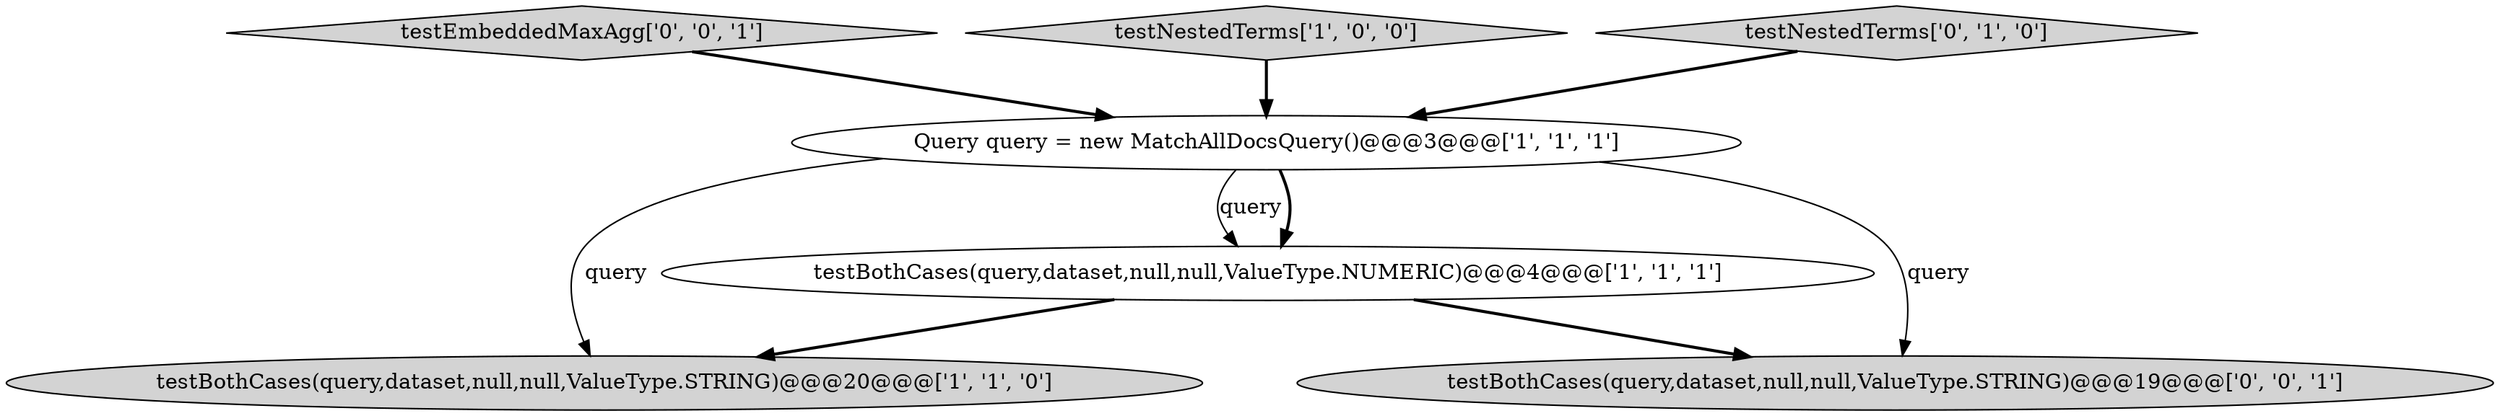 digraph {
5 [style = filled, label = "testEmbeddedMaxAgg['0', '0', '1']", fillcolor = lightgray, shape = diamond image = "AAA0AAABBB3BBB"];
2 [style = filled, label = "testBothCases(query,dataset,null,null,ValueType.STRING)@@@20@@@['1', '1', '0']", fillcolor = lightgray, shape = ellipse image = "AAA0AAABBB1BBB"];
6 [style = filled, label = "testBothCases(query,dataset,null,null,ValueType.STRING)@@@19@@@['0', '0', '1']", fillcolor = lightgray, shape = ellipse image = "AAA0AAABBB3BBB"];
0 [style = filled, label = "Query query = new MatchAllDocsQuery()@@@3@@@['1', '1', '1']", fillcolor = white, shape = ellipse image = "AAA0AAABBB1BBB"];
1 [style = filled, label = "testNestedTerms['1', '0', '0']", fillcolor = lightgray, shape = diamond image = "AAA0AAABBB1BBB"];
4 [style = filled, label = "testNestedTerms['0', '1', '0']", fillcolor = lightgray, shape = diamond image = "AAA0AAABBB2BBB"];
3 [style = filled, label = "testBothCases(query,dataset,null,null,ValueType.NUMERIC)@@@4@@@['1', '1', '1']", fillcolor = white, shape = ellipse image = "AAA0AAABBB1BBB"];
5->0 [style = bold, label=""];
0->2 [style = solid, label="query"];
0->3 [style = bold, label=""];
3->6 [style = bold, label=""];
0->6 [style = solid, label="query"];
4->0 [style = bold, label=""];
3->2 [style = bold, label=""];
1->0 [style = bold, label=""];
0->3 [style = solid, label="query"];
}
